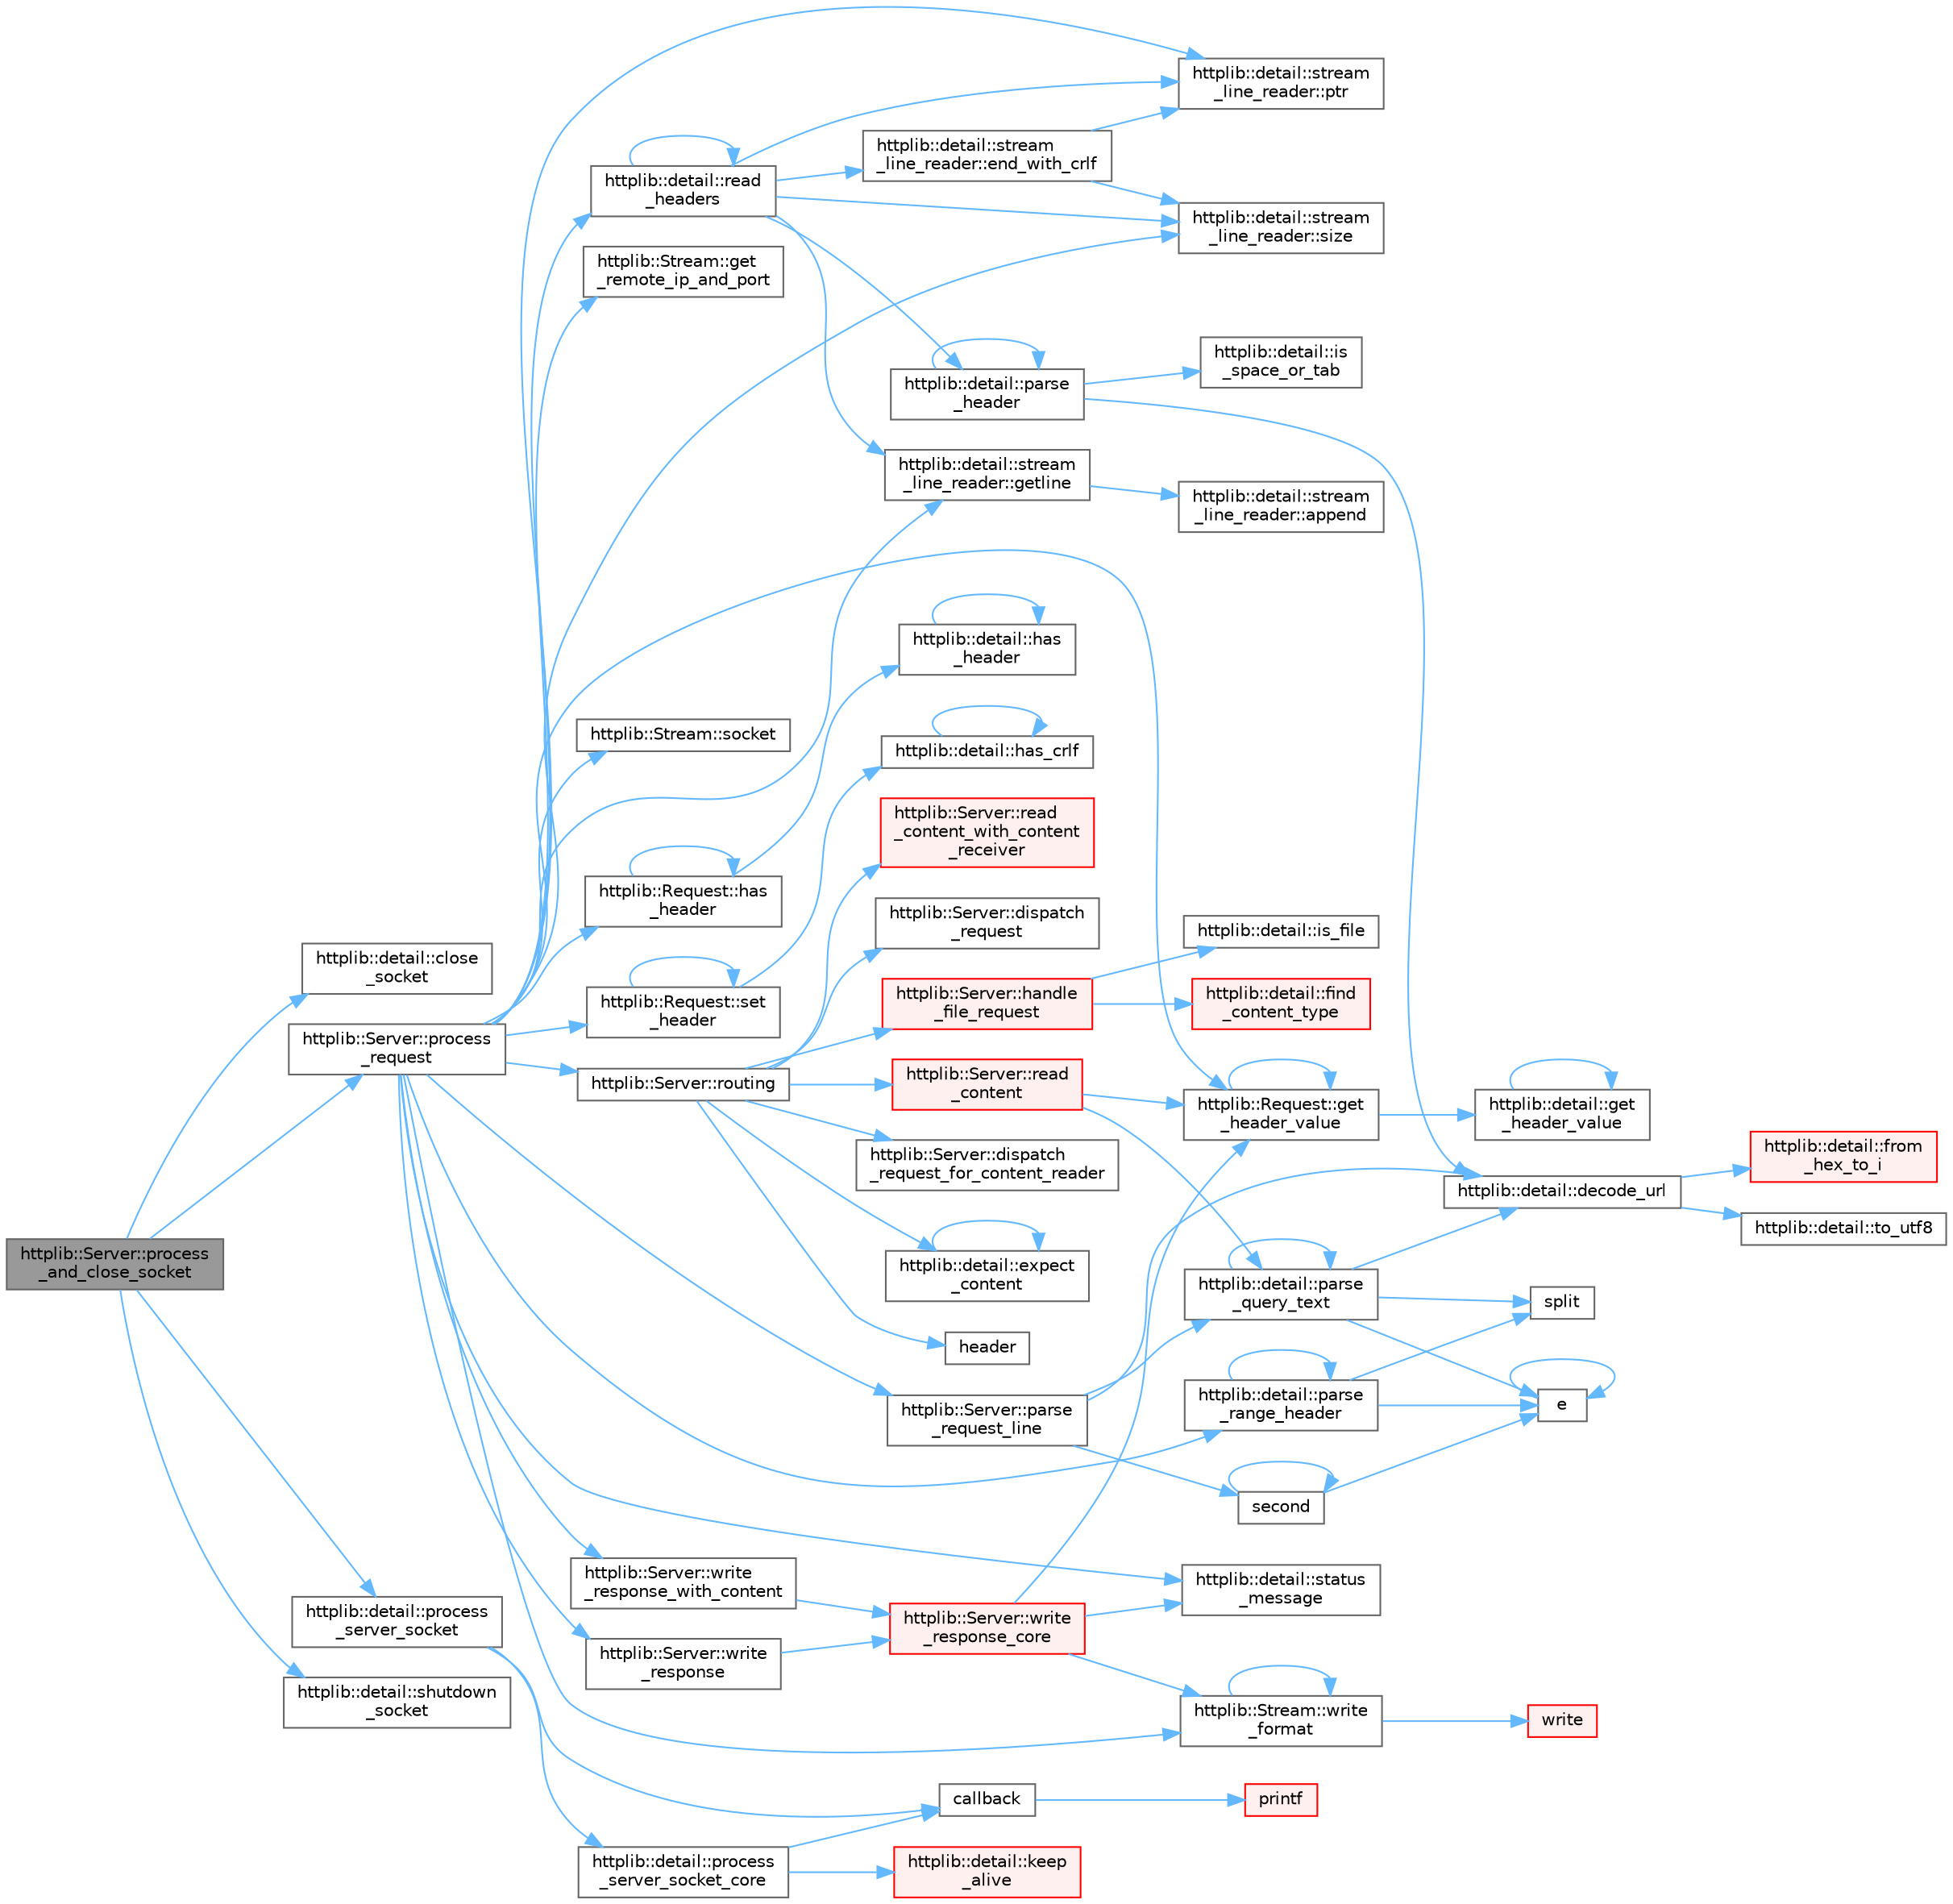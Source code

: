 digraph "httplib::Server::process_and_close_socket"
{
 // LATEX_PDF_SIZE
  bgcolor="transparent";
  edge [fontname=Helvetica,fontsize=10,labelfontname=Helvetica,labelfontsize=10];
  node [fontname=Helvetica,fontsize=10,shape=box,height=0.2,width=0.4];
  rankdir="LR";
  Node1 [id="Node000001",label="httplib::Server::process\l_and_close_socket",height=0.2,width=0.4,color="gray40", fillcolor="grey60", style="filled", fontcolor="black",tooltip=" "];
  Node1 -> Node2 [id="edge81_Node000001_Node000002",color="steelblue1",style="solid",tooltip=" "];
  Node2 [id="Node000002",label="httplib::detail::close\l_socket",height=0.2,width=0.4,color="grey40", fillcolor="white", style="filled",URL="$namespacehttplib_1_1detail.html#ab97ddef67a99aee8ed2aec5e20d90286",tooltip=" "];
  Node1 -> Node3 [id="edge82_Node000001_Node000003",color="steelblue1",style="solid",tooltip=" "];
  Node3 [id="Node000003",label="httplib::Server::process\l_request",height=0.2,width=0.4,color="grey40", fillcolor="white", style="filled",URL="$classhttplib_1_1_server.html#a10a80cd00cc21c7cd5f03de56a539fef",tooltip=" "];
  Node3 -> Node4 [id="edge83_Node000003_Node000004",color="steelblue1",style="solid",tooltip=" "];
  Node4 [id="Node000004",label="httplib::Request::get\l_header_value",height=0.2,width=0.4,color="grey40", fillcolor="white", style="filled",URL="$structhttplib_1_1_request.html#a4b4186433e1375a7be5eedb1a3c12d77",tooltip=" "];
  Node4 -> Node5 [id="edge84_Node000004_Node000005",color="steelblue1",style="solid",tooltip=" "];
  Node5 [id="Node000005",label="httplib::detail::get\l_header_value",height=0.2,width=0.4,color="grey40", fillcolor="white", style="filled",URL="$namespacehttplib_1_1detail.html#aef894f1e166e16c38e91b750b805b619",tooltip=" "];
  Node5 -> Node5 [id="edge85_Node000005_Node000005",color="steelblue1",style="solid",tooltip=" "];
  Node4 -> Node4 [id="edge86_Node000004_Node000004",color="steelblue1",style="solid",tooltip=" "];
  Node3 -> Node6 [id="edge87_Node000003_Node000006",color="steelblue1",style="solid",tooltip=" "];
  Node6 [id="Node000006",label="httplib::Stream::get\l_remote_ip_and_port",height=0.2,width=0.4,color="grey40", fillcolor="white", style="filled",URL="$classhttplib_1_1_stream.html#a69c4c8a58c9e943fea94f01e6b7dd5ca",tooltip=" "];
  Node3 -> Node7 [id="edge88_Node000003_Node000007",color="steelblue1",style="solid",tooltip=" "];
  Node7 [id="Node000007",label="httplib::detail::stream\l_line_reader::getline",height=0.2,width=0.4,color="grey40", fillcolor="white", style="filled",URL="$classhttplib_1_1detail_1_1stream__line__reader.html#a39b395742e14cc015a448f6ea4143d44",tooltip=" "];
  Node7 -> Node8 [id="edge89_Node000007_Node000008",color="steelblue1",style="solid",tooltip=" "];
  Node8 [id="Node000008",label="httplib::detail::stream\l_line_reader::append",height=0.2,width=0.4,color="grey40", fillcolor="white", style="filled",URL="$classhttplib_1_1detail_1_1stream__line__reader.html#a983947ba51e1523ddd195dddfdd9bd26",tooltip=" "];
  Node3 -> Node9 [id="edge90_Node000003_Node000009",color="steelblue1",style="solid",tooltip=" "];
  Node9 [id="Node000009",label="httplib::Request::has\l_header",height=0.2,width=0.4,color="grey40", fillcolor="white", style="filled",URL="$structhttplib_1_1_request.html#ab1d2a38febf2c2a2c408779c39fb60ad",tooltip=" "];
  Node9 -> Node10 [id="edge91_Node000009_Node000010",color="steelblue1",style="solid",tooltip=" "];
  Node10 [id="Node000010",label="httplib::detail::has\l_header",height=0.2,width=0.4,color="grey40", fillcolor="white", style="filled",URL="$namespacehttplib_1_1detail.html#a290756a21ec7646b70a02103cd61d061",tooltip=" "];
  Node10 -> Node10 [id="edge92_Node000010_Node000010",color="steelblue1",style="solid",tooltip=" "];
  Node9 -> Node9 [id="edge93_Node000009_Node000009",color="steelblue1",style="solid",tooltip=" "];
  Node3 -> Node11 [id="edge94_Node000003_Node000011",color="steelblue1",style="solid",tooltip=" "];
  Node11 [id="Node000011",label="httplib::detail::parse\l_range_header",height=0.2,width=0.4,color="grey40", fillcolor="white", style="filled",URL="$namespacehttplib_1_1detail.html#ad4101f2d385e30a6c88e24b6a9058113",tooltip=" "];
  Node11 -> Node12 [id="edge95_Node000011_Node000012",color="steelblue1",style="solid",tooltip=" "];
  Node12 [id="Node000012",label="e",height=0.2,width=0.4,color="grey40", fillcolor="white", style="filled",URL="$_cwise__array__power__array_8cpp.html#a9cb86ff854760bf91a154f2724a9101d",tooltip=" "];
  Node12 -> Node12 [id="edge96_Node000012_Node000012",color="steelblue1",style="solid",tooltip=" "];
  Node11 -> Node11 [id="edge97_Node000011_Node000011",color="steelblue1",style="solid",tooltip=" "];
  Node11 -> Node13 [id="edge98_Node000011_Node000013",color="steelblue1",style="solid",tooltip=" "];
  Node13 [id="Node000013",label="split",height=0.2,width=0.4,color="grey40", fillcolor="white", style="filled",URL="$dff__run_8cpp.html#a0711bc625a1e6944ca62107b5847365f",tooltip=" "];
  Node3 -> Node14 [id="edge99_Node000003_Node000014",color="steelblue1",style="solid",tooltip=" "];
  Node14 [id="Node000014",label="httplib::Server::parse\l_request_line",height=0.2,width=0.4,color="grey40", fillcolor="white", style="filled",URL="$classhttplib_1_1_server.html#a4ed9f8708ec078c9c0308e1d45673c46",tooltip=" "];
  Node14 -> Node15 [id="edge100_Node000014_Node000015",color="steelblue1",style="solid",tooltip=" "];
  Node15 [id="Node000015",label="httplib::detail::decode_url",height=0.2,width=0.4,color="grey40", fillcolor="white", style="filled",URL="$namespacehttplib_1_1detail.html#ad9a33d8ea46a298f605165c2d7a11626",tooltip=" "];
  Node15 -> Node16 [id="edge101_Node000015_Node000016",color="steelblue1",style="solid",tooltip=" "];
  Node16 [id="Node000016",label="httplib::detail::from\l_hex_to_i",height=0.2,width=0.4,color="red", fillcolor="#FFF0F0", style="filled",URL="$namespacehttplib_1_1detail.html#a62592aa626f8ab0e3af59e681a28ac1b",tooltip=" "];
  Node15 -> Node18 [id="edge102_Node000015_Node000018",color="steelblue1",style="solid",tooltip=" "];
  Node18 [id="Node000018",label="httplib::detail::to_utf8",height=0.2,width=0.4,color="grey40", fillcolor="white", style="filled",URL="$namespacehttplib_1_1detail.html#a011d617356300d12aeb93d2dda1560b9",tooltip=" "];
  Node14 -> Node19 [id="edge103_Node000014_Node000019",color="steelblue1",style="solid",tooltip=" "];
  Node19 [id="Node000019",label="httplib::detail::parse\l_query_text",height=0.2,width=0.4,color="grey40", fillcolor="white", style="filled",URL="$namespacehttplib_1_1detail.html#acd471412f59b3f94884fcb9e7986a480",tooltip=" "];
  Node19 -> Node15 [id="edge104_Node000019_Node000015",color="steelblue1",style="solid",tooltip=" "];
  Node19 -> Node12 [id="edge105_Node000019_Node000012",color="steelblue1",style="solid",tooltip=" "];
  Node19 -> Node19 [id="edge106_Node000019_Node000019",color="steelblue1",style="solid",tooltip=" "];
  Node19 -> Node13 [id="edge107_Node000019_Node000013",color="steelblue1",style="solid",tooltip=" "];
  Node14 -> Node20 [id="edge108_Node000014_Node000020",color="steelblue1",style="solid",tooltip=" "];
  Node20 [id="Node000020",label="second",height=0.2,width=0.4,color="grey40", fillcolor="white", style="filled",URL="$second___n_o_n_e_8f.html#ae9f971a8b343bd2fcb85c3b16da97f10",tooltip="SECOND returns nothing"];
  Node20 -> Node12 [id="edge109_Node000020_Node000012",color="steelblue1",style="solid",tooltip=" "];
  Node20 -> Node20 [id="edge110_Node000020_Node000020",color="steelblue1",style="solid",tooltip=" "];
  Node3 -> Node21 [id="edge111_Node000003_Node000021",color="steelblue1",style="solid",tooltip=" "];
  Node21 [id="Node000021",label="httplib::detail::stream\l_line_reader::ptr",height=0.2,width=0.4,color="grey40", fillcolor="white", style="filled",URL="$classhttplib_1_1detail_1_1stream__line__reader.html#ac1ea873b6559ff411cb777d2bbdba4cc",tooltip=" "];
  Node3 -> Node22 [id="edge112_Node000003_Node000022",color="steelblue1",style="solid",tooltip=" "];
  Node22 [id="Node000022",label="httplib::detail::read\l_headers",height=0.2,width=0.4,color="grey40", fillcolor="white", style="filled",URL="$namespacehttplib_1_1detail.html#aeb8db950848e27227eb130f609b293cf",tooltip=" "];
  Node22 -> Node23 [id="edge113_Node000022_Node000023",color="steelblue1",style="solid",tooltip=" "];
  Node23 [id="Node000023",label="httplib::detail::stream\l_line_reader::end_with_crlf",height=0.2,width=0.4,color="grey40", fillcolor="white", style="filled",URL="$classhttplib_1_1detail_1_1stream__line__reader.html#aa0776295bbb7bd734a00dd6ffc281c31",tooltip=" "];
  Node23 -> Node21 [id="edge114_Node000023_Node000021",color="steelblue1",style="solid",tooltip=" "];
  Node23 -> Node24 [id="edge115_Node000023_Node000024",color="steelblue1",style="solid",tooltip=" "];
  Node24 [id="Node000024",label="httplib::detail::stream\l_line_reader::size",height=0.2,width=0.4,color="grey40", fillcolor="white", style="filled",URL="$classhttplib_1_1detail_1_1stream__line__reader.html#abf2e2d85e7411c8af6e84109029b4d6e",tooltip=" "];
  Node22 -> Node7 [id="edge116_Node000022_Node000007",color="steelblue1",style="solid",tooltip=" "];
  Node22 -> Node25 [id="edge117_Node000022_Node000025",color="steelblue1",style="solid",tooltip=" "];
  Node25 [id="Node000025",label="httplib::detail::parse\l_header",height=0.2,width=0.4,color="grey40", fillcolor="white", style="filled",URL="$namespacehttplib_1_1detail.html#a9f88ca460e7fee64d3598e4d79349f9a",tooltip=" "];
  Node25 -> Node15 [id="edge118_Node000025_Node000015",color="steelblue1",style="solid",tooltip=" "];
  Node25 -> Node26 [id="edge119_Node000025_Node000026",color="steelblue1",style="solid",tooltip=" "];
  Node26 [id="Node000026",label="httplib::detail::is\l_space_or_tab",height=0.2,width=0.4,color="grey40", fillcolor="white", style="filled",URL="$namespacehttplib_1_1detail.html#a516825616cd42123cbe974a9f42718aa",tooltip=" "];
  Node25 -> Node25 [id="edge120_Node000025_Node000025",color="steelblue1",style="solid",tooltip=" "];
  Node22 -> Node21 [id="edge121_Node000022_Node000021",color="steelblue1",style="solid",tooltip=" "];
  Node22 -> Node22 [id="edge122_Node000022_Node000022",color="steelblue1",style="solid",tooltip=" "];
  Node22 -> Node24 [id="edge123_Node000022_Node000024",color="steelblue1",style="solid",tooltip=" "];
  Node3 -> Node27 [id="edge124_Node000003_Node000027",color="steelblue1",style="solid",tooltip=" "];
  Node27 [id="Node000027",label="httplib::Server::routing",height=0.2,width=0.4,color="grey40", fillcolor="white", style="filled",URL="$classhttplib_1_1_server.html#a93a7d1e50892f05854b060e866d86f6a",tooltip=" "];
  Node27 -> Node28 [id="edge125_Node000027_Node000028",color="steelblue1",style="solid",tooltip=" "];
  Node28 [id="Node000028",label="httplib::Server::dispatch\l_request",height=0.2,width=0.4,color="grey40", fillcolor="white", style="filled",URL="$classhttplib_1_1_server.html#aba42ecaa50f4f260640538a54e226195",tooltip=" "];
  Node27 -> Node29 [id="edge126_Node000027_Node000029",color="steelblue1",style="solid",tooltip=" "];
  Node29 [id="Node000029",label="httplib::Server::dispatch\l_request_for_content_reader",height=0.2,width=0.4,color="grey40", fillcolor="white", style="filled",URL="$classhttplib_1_1_server.html#a8fa51659d66e494d5b0e8d067870d23c",tooltip=" "];
  Node27 -> Node30 [id="edge127_Node000027_Node000030",color="steelblue1",style="solid",tooltip=" "];
  Node30 [id="Node000030",label="httplib::detail::expect\l_content",height=0.2,width=0.4,color="grey40", fillcolor="white", style="filled",URL="$namespacehttplib_1_1detail.html#a8cc06e1287343bb2231f8009621db60e",tooltip=" "];
  Node30 -> Node30 [id="edge128_Node000030_Node000030",color="steelblue1",style="solid",tooltip=" "];
  Node27 -> Node31 [id="edge129_Node000027_Node000031",color="steelblue1",style="solid",tooltip=" "];
  Node31 [id="Node000031",label="httplib::Server::handle\l_file_request",height=0.2,width=0.4,color="red", fillcolor="#FFF0F0", style="filled",URL="$classhttplib_1_1_server.html#ad3b8b79ecdd2bb893cdf95a014bfa031",tooltip=" "];
  Node31 -> Node32 [id="edge130_Node000031_Node000032",color="steelblue1",style="solid",tooltip=" "];
  Node32 [id="Node000032",label="httplib::detail::find\l_content_type",height=0.2,width=0.4,color="red", fillcolor="#FFF0F0", style="filled",URL="$namespacehttplib_1_1detail.html#a37f92d5d7fa227444bfd5b73d40e1837",tooltip=" "];
  Node31 -> Node34 [id="edge131_Node000031_Node000034",color="steelblue1",style="solid",tooltip=" "];
  Node34 [id="Node000034",label="httplib::detail::is_file",height=0.2,width=0.4,color="grey40", fillcolor="white", style="filled",URL="$namespacehttplib_1_1detail.html#a5d432e56b6e9cdb1d3a47477d3b3684e",tooltip=" "];
  Node27 -> Node37 [id="edge132_Node000027_Node000037",color="steelblue1",style="solid",tooltip=" "];
  Node37 [id="Node000037",label="header",height=0.2,width=0.4,color="grey40", fillcolor="white", style="filled",URL="$cblat1_8f.html#a410931b600854e6dd3e253731606117e",tooltip=" "];
  Node27 -> Node38 [id="edge133_Node000027_Node000038",color="steelblue1",style="solid",tooltip=" "];
  Node38 [id="Node000038",label="httplib::Server::read\l_content",height=0.2,width=0.4,color="red", fillcolor="#FFF0F0", style="filled",URL="$classhttplib_1_1_server.html#af1b7305d0ac366d0c0a5f026b3a2dcc7",tooltip=" "];
  Node38 -> Node4 [id="edge134_Node000038_Node000004",color="steelblue1",style="solid",tooltip=" "];
  Node38 -> Node19 [id="edge135_Node000038_Node000019",color="steelblue1",style="solid",tooltip=" "];
  Node27 -> Node95 [id="edge136_Node000027_Node000095",color="steelblue1",style="solid",tooltip=" "];
  Node95 [id="Node000095",label="httplib::Server::read\l_content_with_content\l_receiver",height=0.2,width=0.4,color="red", fillcolor="#FFF0F0", style="filled",URL="$classhttplib_1_1_server.html#aef18496cb35c404b71c763442f7c155a",tooltip=" "];
  Node3 -> Node96 [id="edge137_Node000003_Node000096",color="steelblue1",style="solid",tooltip=" "];
  Node96 [id="Node000096",label="httplib::Request::set\l_header",height=0.2,width=0.4,color="grey40", fillcolor="white", style="filled",URL="$structhttplib_1_1_request.html#acc869733c900de3687d675aadd8ce30a",tooltip=" "];
  Node96 -> Node97 [id="edge138_Node000096_Node000097",color="steelblue1",style="solid",tooltip=" "];
  Node97 [id="Node000097",label="httplib::detail::has_crlf",height=0.2,width=0.4,color="grey40", fillcolor="white", style="filled",URL="$namespacehttplib_1_1detail.html#ab084360aabd1bb3ec5d12bda0e76e562",tooltip=" "];
  Node97 -> Node97 [id="edge139_Node000097_Node000097",color="steelblue1",style="solid",tooltip=" "];
  Node96 -> Node96 [id="edge140_Node000096_Node000096",color="steelblue1",style="solid",tooltip=" "];
  Node3 -> Node24 [id="edge141_Node000003_Node000024",color="steelblue1",style="solid",tooltip=" "];
  Node3 -> Node98 [id="edge142_Node000003_Node000098",color="steelblue1",style="solid",tooltip=" "];
  Node98 [id="Node000098",label="httplib::Stream::socket",height=0.2,width=0.4,color="grey40", fillcolor="white", style="filled",URL="$classhttplib_1_1_stream.html#ad2ea435dea23ee5f89b0792f4cb2d742",tooltip=" "];
  Node3 -> Node99 [id="edge143_Node000003_Node000099",color="steelblue1",style="solid",tooltip=" "];
  Node99 [id="Node000099",label="httplib::detail::status\l_message",height=0.2,width=0.4,color="grey40", fillcolor="white", style="filled",URL="$namespacehttplib_1_1detail.html#a53ecc5e40689fc4b7c2f5ed456260128",tooltip=" "];
  Node3 -> Node100 [id="edge144_Node000003_Node000100",color="steelblue1",style="solid",tooltip=" "];
  Node100 [id="Node000100",label="httplib::Stream::write\l_format",height=0.2,width=0.4,color="grey40", fillcolor="white", style="filled",URL="$classhttplib_1_1_stream.html#afe3bb065d62f564f6a86fe12949b6789",tooltip=" "];
  Node100 -> Node101 [id="edge145_Node000100_Node000101",color="steelblue1",style="solid",tooltip=" "];
  Node101 [id="Node000101",label="write",height=0.2,width=0.4,color="red", fillcolor="#FFF0F0", style="filled",URL="$json_2write__and__read_8hpp.html#a8d72d49ed34d37da786334a55f22b909",tooltip=" "];
  Node100 -> Node100 [id="edge146_Node000100_Node000100",color="steelblue1",style="solid",tooltip=" "];
  Node3 -> Node154 [id="edge147_Node000003_Node000154",color="steelblue1",style="solid",tooltip=" "];
  Node154 [id="Node000154",label="httplib::Server::write\l_response",height=0.2,width=0.4,color="grey40", fillcolor="white", style="filled",URL="$classhttplib_1_1_server.html#a1446ed2e548ea5f449e7be24ff8dc71e",tooltip=" "];
  Node154 -> Node155 [id="edge148_Node000154_Node000155",color="steelblue1",style="solid",tooltip=" "];
  Node155 [id="Node000155",label="httplib::Server::write\l_response_core",height=0.2,width=0.4,color="red", fillcolor="#FFF0F0", style="filled",URL="$classhttplib_1_1_server.html#a7b19aea55c1885d1c8d9d7048056fdf5",tooltip=" "];
  Node155 -> Node4 [id="edge149_Node000155_Node000004",color="steelblue1",style="solid",tooltip=" "];
  Node155 -> Node99 [id="edge150_Node000155_Node000099",color="steelblue1",style="solid",tooltip=" "];
  Node155 -> Node100 [id="edge151_Node000155_Node000100",color="steelblue1",style="solid",tooltip=" "];
  Node3 -> Node177 [id="edge152_Node000003_Node000177",color="steelblue1",style="solid",tooltip=" "];
  Node177 [id="Node000177",label="httplib::Server::write\l_response_with_content",height=0.2,width=0.4,color="grey40", fillcolor="white", style="filled",URL="$classhttplib_1_1_server.html#acbb453f23f0d2c9ab8d9ba17416ea6f0",tooltip=" "];
  Node177 -> Node155 [id="edge153_Node000177_Node000155",color="steelblue1",style="solid",tooltip=" "];
  Node1 -> Node178 [id="edge154_Node000001_Node000178",color="steelblue1",style="solid",tooltip=" "];
  Node178 [id="Node000178",label="httplib::detail::process\l_server_socket",height=0.2,width=0.4,color="grey40", fillcolor="white", style="filled",URL="$namespacehttplib_1_1detail.html#ac93f82fce90706744b03f22eecc0f73d",tooltip=" "];
  Node178 -> Node53 [id="edge155_Node000178_Node000053",color="steelblue1",style="solid",tooltip=" "];
  Node53 [id="Node000053",label="callback",height=0.2,width=0.4,color="grey40", fillcolor="white", style="filled",URL="$external_2spine-runtimes_2spine-sfml_2c_2example_2main_8cpp.html#a2f27b7fc84a39cace84d90f62a8d4c8e",tooltip=" "];
  Node53 -> Node54 [id="edge156_Node000053_Node000054",color="steelblue1",style="solid",tooltip=" "];
  Node54 [id="Node000054",label="printf",height=0.2,width=0.4,color="red", fillcolor="#FFF0F0", style="filled",URL="$printf_8h.html#aee3ed3a831f25f07e7be3919fff2203a",tooltip=" "];
  Node178 -> Node179 [id="edge157_Node000178_Node000179",color="steelblue1",style="solid",tooltip=" "];
  Node179 [id="Node000179",label="httplib::detail::process\l_server_socket_core",height=0.2,width=0.4,color="grey40", fillcolor="white", style="filled",URL="$namespacehttplib_1_1detail.html#a5f0c9305bd9afeafdd749b0c1a61b1e8",tooltip=" "];
  Node179 -> Node53 [id="edge158_Node000179_Node000053",color="steelblue1",style="solid",tooltip=" "];
  Node179 -> Node180 [id="edge159_Node000179_Node000180",color="steelblue1",style="solid",tooltip=" "];
  Node180 [id="Node000180",label="httplib::detail::keep\l_alive",height=0.2,width=0.4,color="red", fillcolor="#FFF0F0", style="filled",URL="$namespacehttplib_1_1detail.html#ab08d37ac18483ada5ec56e3232405765",tooltip=" "];
  Node1 -> Node183 [id="edge160_Node000001_Node000183",color="steelblue1",style="solid",tooltip=" "];
  Node183 [id="Node000183",label="httplib::detail::shutdown\l_socket",height=0.2,width=0.4,color="grey40", fillcolor="white", style="filled",URL="$namespacehttplib_1_1detail.html#a6fe756f70ad6d331f8269d1504ecc296",tooltip=" "];
}
